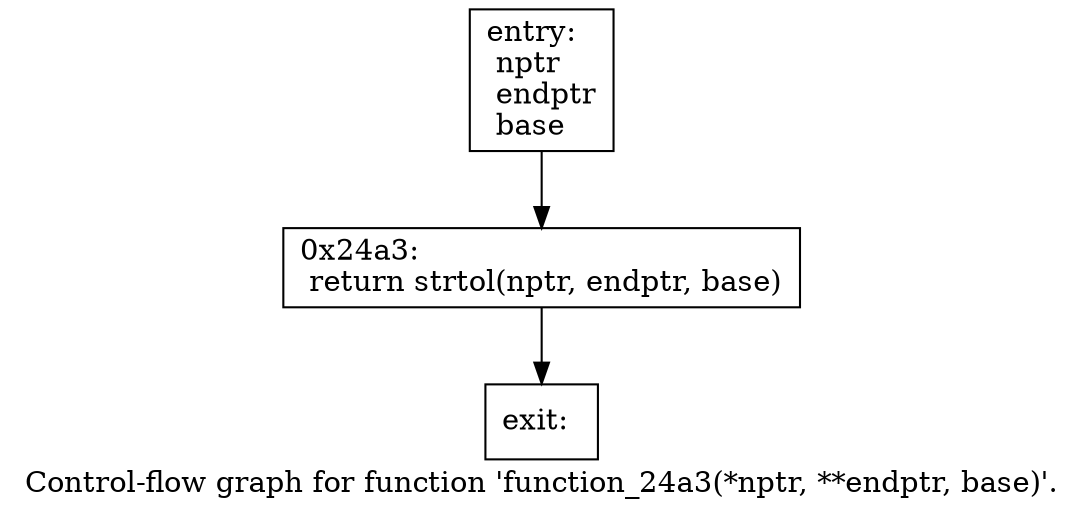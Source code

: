 digraph "Control-flow graph for function 'function_24a3(*nptr, **endptr, base)'." {
  label="Control-flow graph for function 'function_24a3(*nptr, **endptr, base)'.";
  node [shape=record];

  Node07711EE8 [label="{entry:\l  nptr\l  endptr\l  base\l}"];
  Node07711EE8 -> Node07711C18;
  Node07711C18 [label="{0x24a3:\l  return strtol(nptr, endptr, base)\l}"];
  Node07711C18 -> Node07711B88;
  Node07711B88 [label="{exit:\l}"];

}
